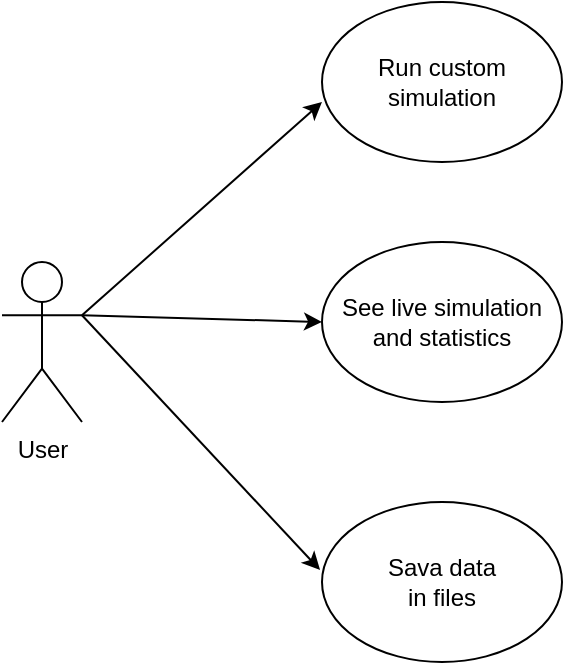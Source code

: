 <mxfile version="26.2.12">
  <diagram name="Page-1" id="O3UKDkQnS-rgL46Clcac">
    <mxGraphModel dx="1271" dy="728" grid="1" gridSize="10" guides="1" tooltips="1" connect="1" arrows="1" fold="1" page="1" pageScale="1" pageWidth="827" pageHeight="1169" math="0" shadow="0">
      <root>
        <mxCell id="0" />
        <mxCell id="1" parent="0" />
        <mxCell id="bFMZcnfpv3xv10X2IWGW-1" value="&lt;div&gt;User&lt;/div&gt;" style="shape=umlActor;verticalLabelPosition=bottom;verticalAlign=top;html=1;outlineConnect=0;" parent="1" vertex="1">
          <mxGeometry x="140" y="270" width="40" height="80" as="geometry" />
        </mxCell>
        <mxCell id="bFMZcnfpv3xv10X2IWGW-4" value="" style="endArrow=classic;html=1;rounded=0;exitX=1;exitY=0.333;exitDx=0;exitDy=0;exitPerimeter=0;entryX=0;entryY=0.625;entryDx=0;entryDy=0;entryPerimeter=0;" parent="1" source="bFMZcnfpv3xv10X2IWGW-1" target="bFMZcnfpv3xv10X2IWGW-5" edge="1">
          <mxGeometry width="50" height="50" relative="1" as="geometry">
            <mxPoint x="180" y="300" as="sourcePoint" />
            <mxPoint x="350" y="180" as="targetPoint" />
          </mxGeometry>
        </mxCell>
        <mxCell id="bFMZcnfpv3xv10X2IWGW-5" value="Run custom&lt;br&gt;&lt;div&gt;simulation&lt;/div&gt;" style="ellipse;whiteSpace=wrap;html=1;" parent="1" vertex="1">
          <mxGeometry x="300" y="140" width="120" height="80" as="geometry" />
        </mxCell>
        <mxCell id="bFMZcnfpv3xv10X2IWGW-6" value="" style="endArrow=classic;html=1;rounded=0;exitX=1;exitY=0.333;exitDx=0;exitDy=0;exitPerimeter=0;entryX=0;entryY=0.5;entryDx=0;entryDy=0;" parent="1" source="bFMZcnfpv3xv10X2IWGW-1" target="bFMZcnfpv3xv10X2IWGW-7" edge="1">
          <mxGeometry width="50" height="50" relative="1" as="geometry">
            <mxPoint x="390" y="410" as="sourcePoint" />
            <mxPoint x="320" y="297" as="targetPoint" />
          </mxGeometry>
        </mxCell>
        <mxCell id="bFMZcnfpv3xv10X2IWGW-7" value="&lt;div&gt;See live simulation&lt;/div&gt;&lt;div&gt;and statistics&lt;/div&gt;" style="ellipse;whiteSpace=wrap;html=1;" parent="1" vertex="1">
          <mxGeometry x="300" y="260" width="120" height="80" as="geometry" />
        </mxCell>
        <mxCell id="bFMZcnfpv3xv10X2IWGW-8" value="" style="endArrow=classic;html=1;rounded=0;exitX=1;exitY=0.333;exitDx=0;exitDy=0;exitPerimeter=0;entryX=-0.008;entryY=0.425;entryDx=0;entryDy=0;entryPerimeter=0;" parent="1" source="bFMZcnfpv3xv10X2IWGW-1" target="bFMZcnfpv3xv10X2IWGW-9" edge="1">
          <mxGeometry width="50" height="50" relative="1" as="geometry">
            <mxPoint x="390" y="410" as="sourcePoint" />
            <mxPoint x="300" y="380" as="targetPoint" />
          </mxGeometry>
        </mxCell>
        <mxCell id="bFMZcnfpv3xv10X2IWGW-9" value="&lt;div&gt;Sava data&lt;/div&gt;&lt;div&gt;in files&lt;/div&gt;" style="ellipse;whiteSpace=wrap;html=1;" parent="1" vertex="1">
          <mxGeometry x="300" y="390" width="120" height="80" as="geometry" />
        </mxCell>
      </root>
    </mxGraphModel>
  </diagram>
</mxfile>
